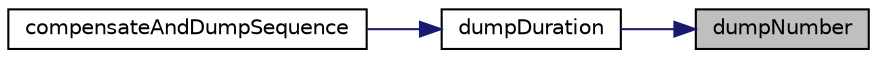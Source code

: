 digraph "dumpNumber"
{
 // LATEX_PDF_SIZE
  edge [fontname="Helvetica",fontsize="10",labelfontname="Helvetica",labelfontsize="10"];
  node [fontname="Helvetica",fontsize="10",shape=record];
  rankdir="RL";
  Node1 [label="dumpNumber",height=0.2,width=0.4,color="black", fillcolor="grey75", style="filled", fontcolor="black",tooltip=" "];
  Node1 -> Node2 [dir="back",color="midnightblue",fontsize="10",style="solid",fontname="Helvetica"];
  Node2 [label="dumpDuration",height=0.2,width=0.4,color="black", fillcolor="white", style="filled",URL="$_i_r_remote___library_2ir___pronto_8hpp.html#ga479fbb18cdfa303a8bc4322123f831df",tooltip=" "];
  Node2 -> Node3 [dir="back",color="midnightblue",fontsize="10",style="solid",fontname="Helvetica"];
  Node3 [label="compensateAndDumpSequence",height=0.2,width=0.4,color="black", fillcolor="white", style="filled",URL="$_i_r_remote___library_2ir___pronto_8hpp.html#ga8a8a6b504851150df425d5b490d92640",tooltip=" "];
}
